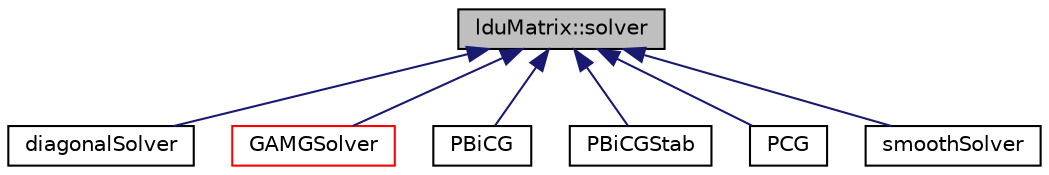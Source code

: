 digraph "lduMatrix::solver"
{
  bgcolor="transparent";
  edge [fontname="Helvetica",fontsize="10",labelfontname="Helvetica",labelfontsize="10"];
  node [fontname="Helvetica",fontsize="10",shape=record];
  Node0 [label="lduMatrix::solver",height=0.2,width=0.4,color="black", fillcolor="grey75", style="filled", fontcolor="black"];
  Node0 -> Node1 [dir="back",color="midnightblue",fontsize="10",style="solid",fontname="Helvetica"];
  Node1 [label="diagonalSolver",height=0.2,width=0.4,color="black",URL="$a28001.html",tooltip="Foam::diagonalSolver. "];
  Node0 -> Node2 [dir="back",color="midnightblue",fontsize="10",style="solid",fontname="Helvetica"];
  Node2 [label="GAMGSolver",height=0.2,width=0.4,color="red",URL="$a28045.html",tooltip="Geometric agglomerated algebraic multigrid solver. "];
  Node0 -> Node4 [dir="back",color="midnightblue",fontsize="10",style="solid",fontname="Helvetica"];
  Node4 [label="PBiCG",height=0.2,width=0.4,color="black",URL="$a28081.html",tooltip="Preconditioned bi-conjugate gradient solver for asymmetric lduMatrices using a run-time selectable pr..."];
  Node0 -> Node5 [dir="back",color="midnightblue",fontsize="10",style="solid",fontname="Helvetica"];
  Node5 [label="PBiCGStab",height=0.2,width=0.4,color="black",URL="$a28085.html",tooltip="Preconditioned bi-conjugate gradient stabilized solver for asymmetric lduMatrices using a run-time se..."];
  Node0 -> Node6 [dir="back",color="midnightblue",fontsize="10",style="solid",fontname="Helvetica"];
  Node6 [label="PCG",height=0.2,width=0.4,color="black",URL="$a28089.html",tooltip="Preconditioned conjugate gradient solver for symmetric lduMatrices using a run-time selectable precon..."];
  Node0 -> Node7 [dir="back",color="midnightblue",fontsize="10",style="solid",fontname="Helvetica"];
  Node7 [label="smoothSolver",height=0.2,width=0.4,color="black",URL="$a28093.html",tooltip="Iterative solver for symmetric and asymetric matrices which uses a run-time selected smoother e..."];
}
